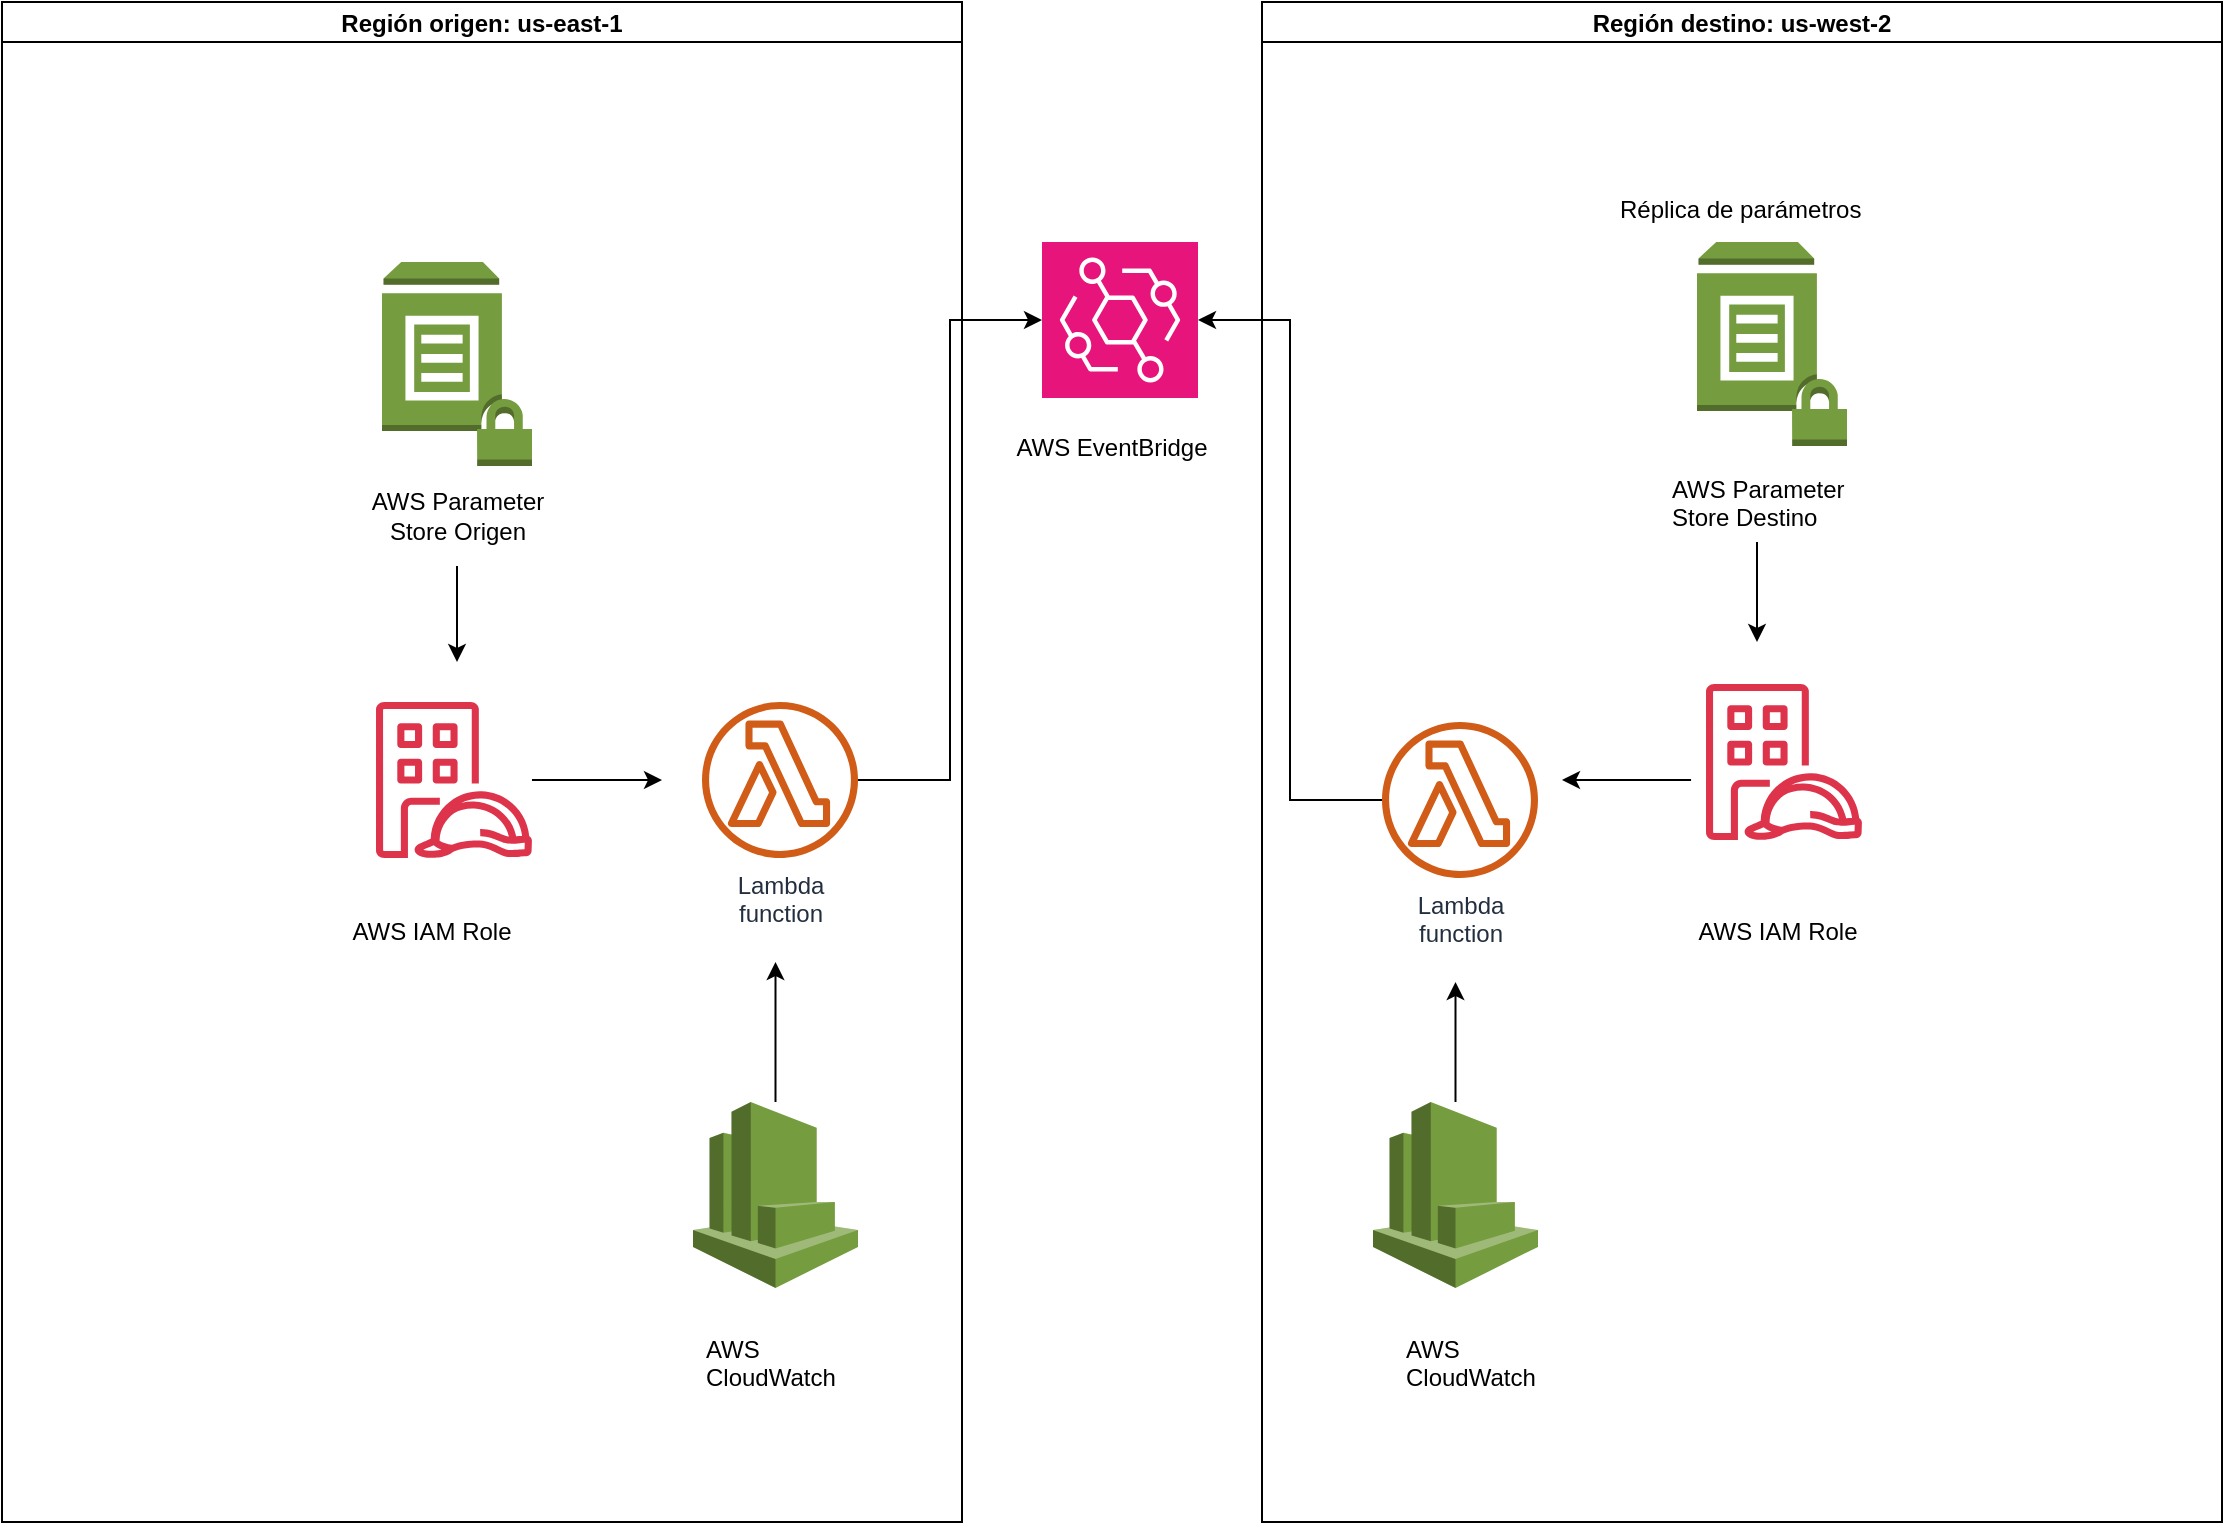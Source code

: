 <mxfile version="24.7.1" type="github">
  <diagram id="Ht1M8jgEwFfnCIfOTk4-" name="Page-1">
    <mxGraphModel dx="1134" dy="1034" grid="1" gridSize="10" guides="1" tooltips="1" connect="1" arrows="1" fold="1" page="1" pageScale="1" pageWidth="1169" pageHeight="827" background="none" math="0" shadow="0">
      <root>
        <mxCell id="0" />
        <mxCell id="1" parent="0" />
        <mxCell id="VYMYHPz4Sc5OkGbCSFCF-7" value="" style="sketch=0;points=[[0,0,0],[0.25,0,0],[0.5,0,0],[0.75,0,0],[1,0,0],[0,1,0],[0.25,1,0],[0.5,1,0],[0.75,1,0],[1,1,0],[0,0.25,0],[0,0.5,0],[0,0.75,0],[1,0.25,0],[1,0.5,0],[1,0.75,0]];outlineConnect=0;fontColor=#232F3E;fillColor=#E7157B;strokeColor=#ffffff;dashed=0;verticalLabelPosition=bottom;verticalAlign=top;align=center;html=1;fontSize=12;fontStyle=0;aspect=fixed;shape=mxgraph.aws4.resourceIcon;resIcon=mxgraph.aws4.eventbridge;" parent="1" vertex="1">
          <mxGeometry x="700" y="160" width="78" height="78" as="geometry" />
        </mxCell>
        <mxCell id="VYMYHPz4Sc5OkGbCSFCF-8" value="AWS EventBridge" style="ellipse;whiteSpace=wrap;html=1;strokeColor=none;" parent="1" vertex="1">
          <mxGeometry x="680" y="238" width="110" height="50" as="geometry" />
        </mxCell>
        <mxCell id="wMUD5X-A9GFCYnmL9H_o-1" value="Región origen: us-east-1" style="swimlane;startSize=20;horizontal=1;containerType=tree;" vertex="1" parent="1">
          <mxGeometry x="180" y="40" width="480" height="760" as="geometry" />
        </mxCell>
        <mxCell id="wMUD5X-A9GFCYnmL9H_o-9" value="Lambda&lt;br&gt;function" style="outlineConnect=0;fontColor=#232F3E;gradientColor=none;fillColor=#D05C17;strokeColor=none;dashed=0;verticalLabelPosition=bottom;verticalAlign=top;align=center;html=1;fontSize=12;fontStyle=0;aspect=fixed;pointerEvents=1;shape=mxgraph.aws4.lambda_function;labelBackgroundColor=#ffffff;" vertex="1" parent="wMUD5X-A9GFCYnmL9H_o-1">
          <mxGeometry x="350" y="350" width="78" height="78" as="geometry" />
        </mxCell>
        <mxCell id="VYMYHPz4Sc5OkGbCSFCF-1" value="" style="outlineConnect=0;dashed=0;verticalLabelPosition=bottom;verticalAlign=top;align=center;html=1;shape=mxgraph.aws3.parameter_store;fillColor=#759C3E;gradientColor=none;" parent="wMUD5X-A9GFCYnmL9H_o-1" vertex="1">
          <mxGeometry x="190" y="130" width="75" height="102" as="geometry" />
        </mxCell>
        <mxCell id="wMUD5X-A9GFCYnmL9H_o-16" style="edgeStyle=orthogonalEdgeStyle;rounded=0;orthogonalLoop=1;jettySize=auto;html=1;" edge="1" parent="wMUD5X-A9GFCYnmL9H_o-1" source="VYMYHPz4Sc5OkGbCSFCF-5">
          <mxGeometry relative="1" as="geometry">
            <mxPoint x="227.5" y="330" as="targetPoint" />
          </mxGeometry>
        </mxCell>
        <mxCell id="VYMYHPz4Sc5OkGbCSFCF-5" value="AWS Parameter Store Origen" style="ellipse;whiteSpace=wrap;html=1;strokeColor=none;" parent="wMUD5X-A9GFCYnmL9H_o-1" vertex="1">
          <mxGeometry x="172.5" y="232" width="110" height="50" as="geometry" />
        </mxCell>
        <mxCell id="wMUD5X-A9GFCYnmL9H_o-17" style="edgeStyle=orthogonalEdgeStyle;rounded=0;orthogonalLoop=1;jettySize=auto;html=1;" edge="1" parent="wMUD5X-A9GFCYnmL9H_o-1" source="VYMYHPz4Sc5OkGbCSFCF-16">
          <mxGeometry relative="1" as="geometry">
            <mxPoint x="330" y="389" as="targetPoint" />
          </mxGeometry>
        </mxCell>
        <mxCell id="VYMYHPz4Sc5OkGbCSFCF-16" value="" style="sketch=0;outlineConnect=0;fontColor=#232F3E;gradientColor=none;fillColor=#DD344C;strokeColor=none;dashed=0;verticalLabelPosition=bottom;verticalAlign=top;align=center;html=1;fontSize=12;fontStyle=0;aspect=fixed;pointerEvents=1;shape=mxgraph.aws4.identity_access_management_iam_roles_anywhere;" parent="wMUD5X-A9GFCYnmL9H_o-1" vertex="1">
          <mxGeometry x="187" y="350" width="78" height="78" as="geometry" />
        </mxCell>
        <mxCell id="VYMYHPz4Sc5OkGbCSFCF-18" value="AWS IAM Role" style="ellipse;whiteSpace=wrap;html=1;strokeColor=none;" parent="wMUD5X-A9GFCYnmL9H_o-1" vertex="1">
          <mxGeometry x="160" y="440" width="110" height="50" as="geometry" />
        </mxCell>
        <mxCell id="wMUD5X-A9GFCYnmL9H_o-24" style="edgeStyle=orthogonalEdgeStyle;rounded=0;orthogonalLoop=1;jettySize=auto;html=1;" edge="1" parent="wMUD5X-A9GFCYnmL9H_o-1" source="wMUD5X-A9GFCYnmL9H_o-22">
          <mxGeometry relative="1" as="geometry">
            <mxPoint x="386.75" y="480" as="targetPoint" />
          </mxGeometry>
        </mxCell>
        <mxCell id="wMUD5X-A9GFCYnmL9H_o-22" value="" style="outlineConnect=0;dashed=0;verticalLabelPosition=bottom;verticalAlign=top;align=center;html=1;shape=mxgraph.aws3.cloudwatch;fillColor=#759C3E;gradientColor=none;" vertex="1" parent="wMUD5X-A9GFCYnmL9H_o-1">
          <mxGeometry x="345.5" y="550" width="82.5" height="93" as="geometry" />
        </mxCell>
        <mxCell id="wMUD5X-A9GFCYnmL9H_o-23" value="AWS CloudWatch" style="text;whiteSpace=wrap;" vertex="1" parent="wMUD5X-A9GFCYnmL9H_o-1">
          <mxGeometry x="350" y="660" width="90" height="40" as="geometry" />
        </mxCell>
        <mxCell id="wMUD5X-A9GFCYnmL9H_o-6" value="Región destino: us-west-2" style="swimlane;startSize=20;horizontal=1;containerType=tree;" vertex="1" parent="1">
          <mxGeometry x="810" y="40" width="480" height="760" as="geometry" />
        </mxCell>
        <mxCell id="VYMYHPz4Sc5OkGbCSFCF-20" value="" style="outlineConnect=0;dashed=0;verticalLabelPosition=bottom;verticalAlign=top;align=center;html=1;shape=mxgraph.aws3.parameter_store;fillColor=#759C3E;gradientColor=none;" parent="wMUD5X-A9GFCYnmL9H_o-6" vertex="1">
          <mxGeometry x="217.5" y="120" width="75" height="102" as="geometry" />
        </mxCell>
        <mxCell id="wMUD5X-A9GFCYnmL9H_o-30" style="edgeStyle=orthogonalEdgeStyle;rounded=0;orthogonalLoop=1;jettySize=auto;html=1;" edge="1" parent="wMUD5X-A9GFCYnmL9H_o-6" source="VYMYHPz4Sc5OkGbCSFCF-19">
          <mxGeometry relative="1" as="geometry">
            <mxPoint x="247.5" y="320" as="targetPoint" />
          </mxGeometry>
        </mxCell>
        <mxCell id="VYMYHPz4Sc5OkGbCSFCF-19" value="AWS Parameter Store Destino" style="text;whiteSpace=wrap;" parent="wMUD5X-A9GFCYnmL9H_o-6" vertex="1">
          <mxGeometry x="202.5" y="230" width="90" height="40" as="geometry" />
        </mxCell>
        <mxCell id="wMUD5X-A9GFCYnmL9H_o-25" style="edgeStyle=orthogonalEdgeStyle;rounded=0;orthogonalLoop=1;jettySize=auto;html=1;" edge="1" parent="wMUD5X-A9GFCYnmL9H_o-6" source="VYMYHPz4Sc5OkGbCSFCF-29">
          <mxGeometry relative="1" as="geometry">
            <mxPoint x="96.75" y="490" as="targetPoint" />
          </mxGeometry>
        </mxCell>
        <mxCell id="VYMYHPz4Sc5OkGbCSFCF-29" value="" style="outlineConnect=0;dashed=0;verticalLabelPosition=bottom;verticalAlign=top;align=center;html=1;shape=mxgraph.aws3.cloudwatch;fillColor=#759C3E;gradientColor=none;" parent="wMUD5X-A9GFCYnmL9H_o-6" vertex="1">
          <mxGeometry x="55.5" y="550" width="82.5" height="93" as="geometry" />
        </mxCell>
        <mxCell id="VYMYHPz4Sc5OkGbCSFCF-30" value="AWS CloudWatch" style="text;whiteSpace=wrap;" parent="wMUD5X-A9GFCYnmL9H_o-6" vertex="1">
          <mxGeometry x="70" y="660" width="90" height="40" as="geometry" />
        </mxCell>
        <mxCell id="UEzPUAAOIrF-is8g5C7q-115" value="Lambda&lt;br&gt;function" style="outlineConnect=0;fontColor=#232F3E;gradientColor=none;fillColor=#D05C17;strokeColor=none;dashed=0;verticalLabelPosition=bottom;verticalAlign=top;align=center;html=1;fontSize=12;fontStyle=0;aspect=fixed;pointerEvents=1;shape=mxgraph.aws4.lambda_function;labelBackgroundColor=#ffffff;" parent="wMUD5X-A9GFCYnmL9H_o-6" vertex="1">
          <mxGeometry x="60" y="360" width="78" height="78" as="geometry" />
        </mxCell>
        <mxCell id="VYMYHPz4Sc5OkGbCSFCF-24" value="Réplica de parámetros" style="text;whiteSpace=wrap;" parent="wMUD5X-A9GFCYnmL9H_o-6" vertex="1">
          <mxGeometry x="177" y="90" width="123" height="40" as="geometry" />
        </mxCell>
        <mxCell id="wMUD5X-A9GFCYnmL9H_o-21" style="edgeStyle=orthogonalEdgeStyle;rounded=0;orthogonalLoop=1;jettySize=auto;html=1;" edge="1" parent="wMUD5X-A9GFCYnmL9H_o-6">
          <mxGeometry relative="1" as="geometry">
            <mxPoint x="150" y="389" as="targetPoint" />
            <mxPoint x="214.536" y="389" as="sourcePoint" />
          </mxGeometry>
        </mxCell>
        <mxCell id="wMUD5X-A9GFCYnmL9H_o-12" value="AWS IAM Role" style="ellipse;whiteSpace=wrap;html=1;strokeColor=none;" vertex="1" parent="wMUD5X-A9GFCYnmL9H_o-6">
          <mxGeometry x="202.5" y="440" width="110" height="50" as="geometry" />
        </mxCell>
        <mxCell id="wMUD5X-A9GFCYnmL9H_o-26" value="" style="sketch=0;outlineConnect=0;fontColor=#232F3E;gradientColor=none;fillColor=#DD344C;strokeColor=none;dashed=0;verticalLabelPosition=bottom;verticalAlign=top;align=center;html=1;fontSize=12;fontStyle=0;aspect=fixed;pointerEvents=1;shape=mxgraph.aws4.identity_access_management_iam_roles_anywhere;" vertex="1" parent="wMUD5X-A9GFCYnmL9H_o-6">
          <mxGeometry x="222" y="341" width="78" height="78" as="geometry" />
        </mxCell>
        <mxCell id="wMUD5X-A9GFCYnmL9H_o-18" style="edgeStyle=orthogonalEdgeStyle;rounded=0;orthogonalLoop=1;jettySize=auto;html=1;entryX=0;entryY=0.5;entryDx=0;entryDy=0;entryPerimeter=0;" edge="1" parent="1" source="wMUD5X-A9GFCYnmL9H_o-9" target="VYMYHPz4Sc5OkGbCSFCF-7">
          <mxGeometry relative="1" as="geometry" />
        </mxCell>
        <mxCell id="wMUD5X-A9GFCYnmL9H_o-19" style="edgeStyle=orthogonalEdgeStyle;rounded=0;orthogonalLoop=1;jettySize=auto;html=1;entryX=1;entryY=0.5;entryDx=0;entryDy=0;entryPerimeter=0;" edge="1" parent="1" source="UEzPUAAOIrF-is8g5C7q-115" target="VYMYHPz4Sc5OkGbCSFCF-7">
          <mxGeometry relative="1" as="geometry" />
        </mxCell>
      </root>
    </mxGraphModel>
  </diagram>
</mxfile>
